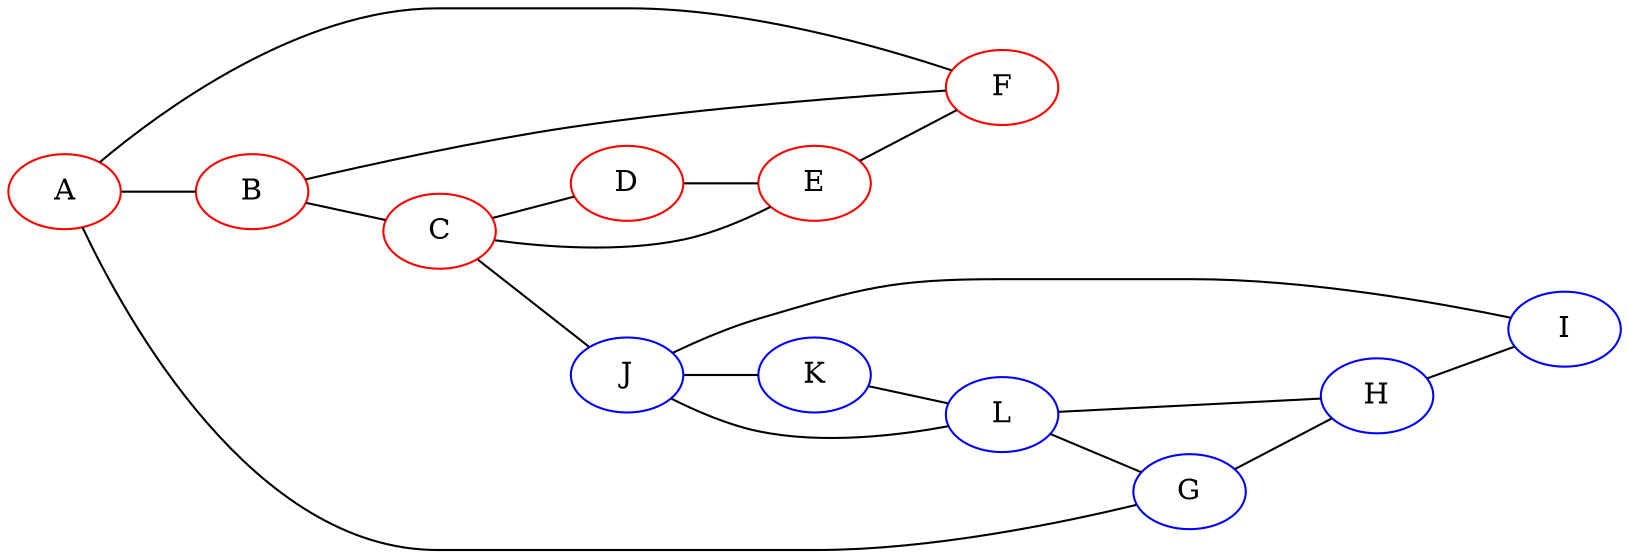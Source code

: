 graph G {
  rankdir=LR;

  A,B,C,D,E,F[color=red];
  G,H,I,J,K,L[color=blue];

  A -- B;
  B -- C;
  C -- D;
  D -- E;
  E -- F;
  F -- A;

  B -- F;
  C -- E;

  G -- H;
  H -- I;
  I -- J;
  J -- K;
  K -- L;
  L -- G;

  H -- L;
  J -- L;

  A -- G;
  C -- J;
}

